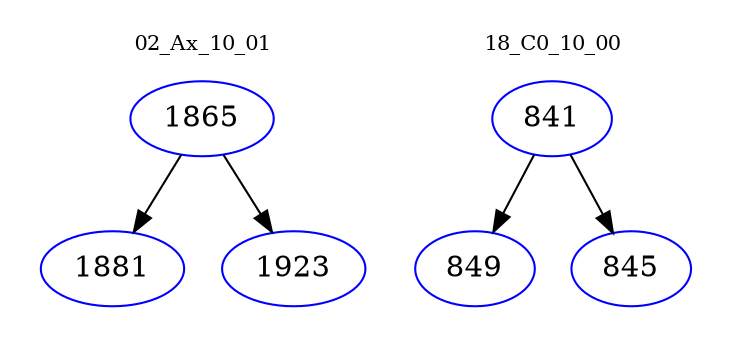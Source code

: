 digraph{
subgraph cluster_0 {
color = white
label = "02_Ax_10_01";
fontsize=10;
T0_1865 [label="1865", color="blue"]
T0_1865 -> T0_1881 [color="black"]
T0_1881 [label="1881", color="blue"]
T0_1865 -> T0_1923 [color="black"]
T0_1923 [label="1923", color="blue"]
}
subgraph cluster_1 {
color = white
label = "18_C0_10_00";
fontsize=10;
T1_841 [label="841", color="blue"]
T1_841 -> T1_849 [color="black"]
T1_849 [label="849", color="blue"]
T1_841 -> T1_845 [color="black"]
T1_845 [label="845", color="blue"]
}
}

